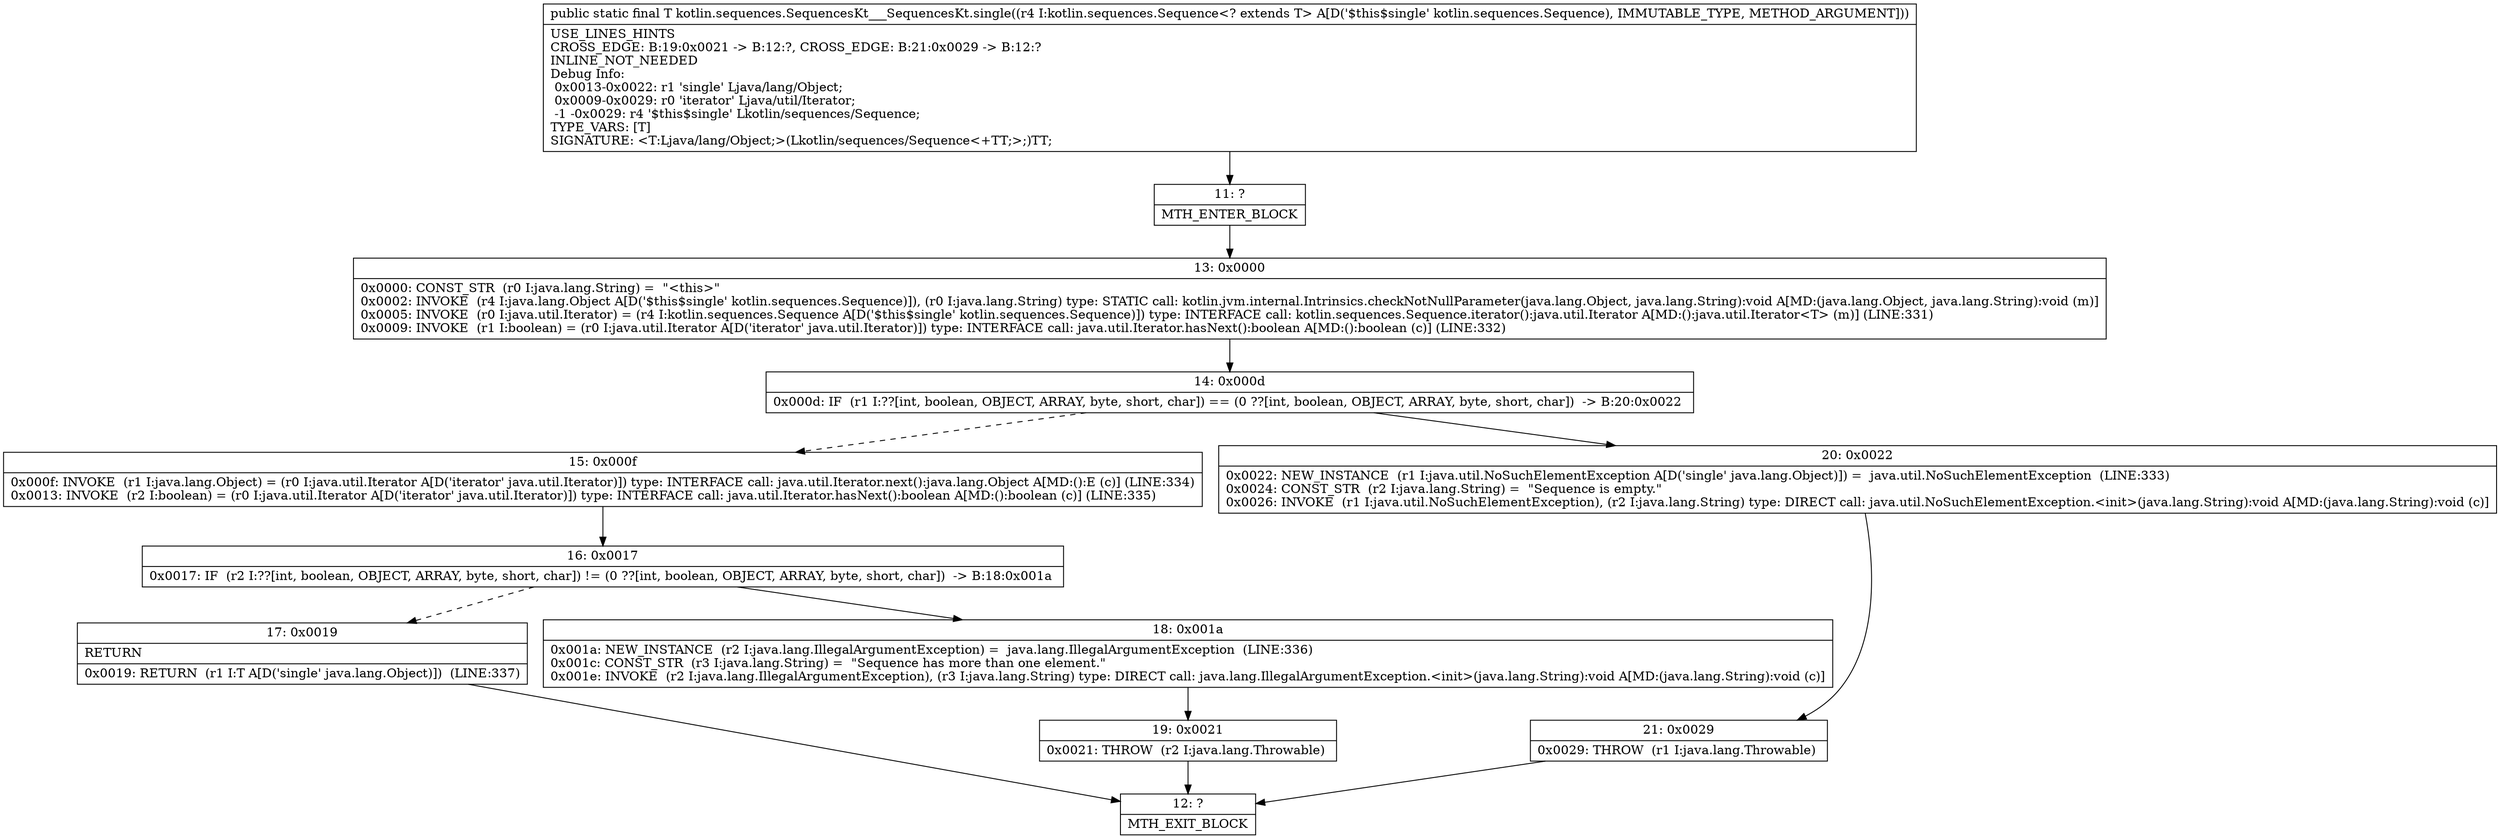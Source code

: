 digraph "CFG forkotlin.sequences.SequencesKt___SequencesKt.single(Lkotlin\/sequences\/Sequence;)Ljava\/lang\/Object;" {
Node_11 [shape=record,label="{11\:\ ?|MTH_ENTER_BLOCK\l}"];
Node_13 [shape=record,label="{13\:\ 0x0000|0x0000: CONST_STR  (r0 I:java.lang.String) =  \"\<this\>\" \l0x0002: INVOKE  (r4 I:java.lang.Object A[D('$this$single' kotlin.sequences.Sequence)]), (r0 I:java.lang.String) type: STATIC call: kotlin.jvm.internal.Intrinsics.checkNotNullParameter(java.lang.Object, java.lang.String):void A[MD:(java.lang.Object, java.lang.String):void (m)]\l0x0005: INVOKE  (r0 I:java.util.Iterator) = (r4 I:kotlin.sequences.Sequence A[D('$this$single' kotlin.sequences.Sequence)]) type: INTERFACE call: kotlin.sequences.Sequence.iterator():java.util.Iterator A[MD:():java.util.Iterator\<T\> (m)] (LINE:331)\l0x0009: INVOKE  (r1 I:boolean) = (r0 I:java.util.Iterator A[D('iterator' java.util.Iterator)]) type: INTERFACE call: java.util.Iterator.hasNext():boolean A[MD:():boolean (c)] (LINE:332)\l}"];
Node_14 [shape=record,label="{14\:\ 0x000d|0x000d: IF  (r1 I:??[int, boolean, OBJECT, ARRAY, byte, short, char]) == (0 ??[int, boolean, OBJECT, ARRAY, byte, short, char])  \-\> B:20:0x0022 \l}"];
Node_15 [shape=record,label="{15\:\ 0x000f|0x000f: INVOKE  (r1 I:java.lang.Object) = (r0 I:java.util.Iterator A[D('iterator' java.util.Iterator)]) type: INTERFACE call: java.util.Iterator.next():java.lang.Object A[MD:():E (c)] (LINE:334)\l0x0013: INVOKE  (r2 I:boolean) = (r0 I:java.util.Iterator A[D('iterator' java.util.Iterator)]) type: INTERFACE call: java.util.Iterator.hasNext():boolean A[MD:():boolean (c)] (LINE:335)\l}"];
Node_16 [shape=record,label="{16\:\ 0x0017|0x0017: IF  (r2 I:??[int, boolean, OBJECT, ARRAY, byte, short, char]) != (0 ??[int, boolean, OBJECT, ARRAY, byte, short, char])  \-\> B:18:0x001a \l}"];
Node_17 [shape=record,label="{17\:\ 0x0019|RETURN\l|0x0019: RETURN  (r1 I:T A[D('single' java.lang.Object)])  (LINE:337)\l}"];
Node_12 [shape=record,label="{12\:\ ?|MTH_EXIT_BLOCK\l}"];
Node_18 [shape=record,label="{18\:\ 0x001a|0x001a: NEW_INSTANCE  (r2 I:java.lang.IllegalArgumentException) =  java.lang.IllegalArgumentException  (LINE:336)\l0x001c: CONST_STR  (r3 I:java.lang.String) =  \"Sequence has more than one element.\" \l0x001e: INVOKE  (r2 I:java.lang.IllegalArgumentException), (r3 I:java.lang.String) type: DIRECT call: java.lang.IllegalArgumentException.\<init\>(java.lang.String):void A[MD:(java.lang.String):void (c)]\l}"];
Node_19 [shape=record,label="{19\:\ 0x0021|0x0021: THROW  (r2 I:java.lang.Throwable) \l}"];
Node_20 [shape=record,label="{20\:\ 0x0022|0x0022: NEW_INSTANCE  (r1 I:java.util.NoSuchElementException A[D('single' java.lang.Object)]) =  java.util.NoSuchElementException  (LINE:333)\l0x0024: CONST_STR  (r2 I:java.lang.String) =  \"Sequence is empty.\" \l0x0026: INVOKE  (r1 I:java.util.NoSuchElementException), (r2 I:java.lang.String) type: DIRECT call: java.util.NoSuchElementException.\<init\>(java.lang.String):void A[MD:(java.lang.String):void (c)]\l}"];
Node_21 [shape=record,label="{21\:\ 0x0029|0x0029: THROW  (r1 I:java.lang.Throwable) \l}"];
MethodNode[shape=record,label="{public static final T kotlin.sequences.SequencesKt___SequencesKt.single((r4 I:kotlin.sequences.Sequence\<? extends T\> A[D('$this$single' kotlin.sequences.Sequence), IMMUTABLE_TYPE, METHOD_ARGUMENT]))  | USE_LINES_HINTS\lCROSS_EDGE: B:19:0x0021 \-\> B:12:?, CROSS_EDGE: B:21:0x0029 \-\> B:12:?\lINLINE_NOT_NEEDED\lDebug Info:\l  0x0013\-0x0022: r1 'single' Ljava\/lang\/Object;\l  0x0009\-0x0029: r0 'iterator' Ljava\/util\/Iterator;\l  \-1 \-0x0029: r4 '$this$single' Lkotlin\/sequences\/Sequence;\lTYPE_VARS: [T]\lSIGNATURE: \<T:Ljava\/lang\/Object;\>(Lkotlin\/sequences\/Sequence\<+TT;\>;)TT;\l}"];
MethodNode -> Node_11;Node_11 -> Node_13;
Node_13 -> Node_14;
Node_14 -> Node_15[style=dashed];
Node_14 -> Node_20;
Node_15 -> Node_16;
Node_16 -> Node_17[style=dashed];
Node_16 -> Node_18;
Node_17 -> Node_12;
Node_18 -> Node_19;
Node_19 -> Node_12;
Node_20 -> Node_21;
Node_21 -> Node_12;
}


